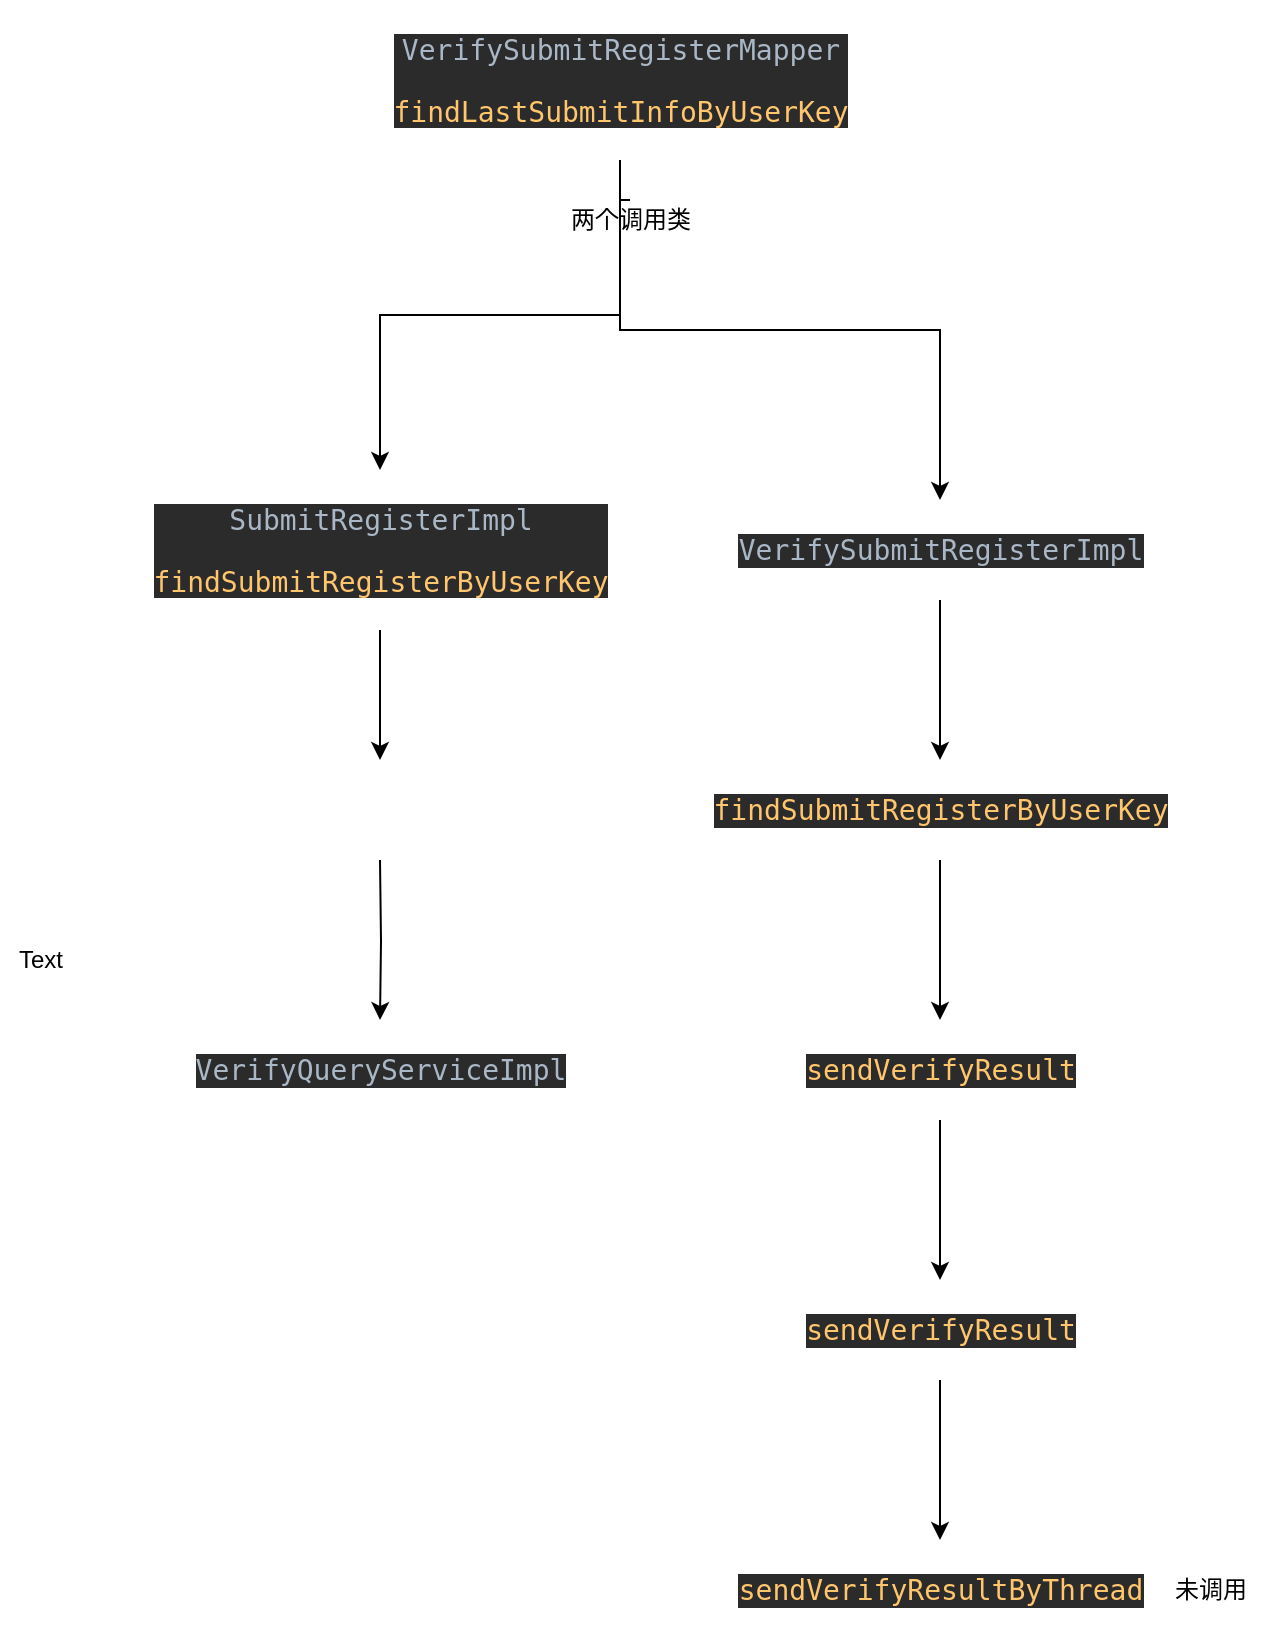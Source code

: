 <mxfile version="16.4.2" type="github">
  <diagram id="TBjX2BFPpvs-VWPOOSXr" name="Page-1">
    <mxGraphModel dx="1234" dy="793" grid="1" gridSize="10" guides="1" tooltips="1" connect="1" arrows="1" fold="1" page="1" pageScale="1" pageWidth="827" pageHeight="1169" math="0" shadow="0">
      <root>
        <mxCell id="0" />
        <mxCell id="1" parent="0" />
        <mxCell id="NLxJAHFHyDMRl1fhQd-c-1" value="&lt;pre style=&quot;background-color: #2b2b2b ; color: #a9b7c6 ; font-family: &amp;#34;jetbrains mono&amp;#34; , monospace ; font-size: 10.5pt&quot;&gt;VerifySubmitRegisterMapper&lt;br&gt;&lt;pre style=&quot;font-family: &amp;#34;jetbrains mono&amp;#34; , monospace ; font-size: 10.5pt&quot;&gt;&lt;span style=&quot;color: rgb(255 , 198 , 109)&quot;&gt;findLastSubmitInfoByUserKey&lt;/span&gt;&lt;/pre&gt;&lt;/pre&gt;" style="text;html=1;align=center;verticalAlign=middle;resizable=0;points=[];autosize=1;strokeColor=none;fillColor=none;" vertex="1" parent="1">
          <mxGeometry x="220" y="30" width="240" height="80" as="geometry" />
        </mxCell>
        <mxCell id="NLxJAHFHyDMRl1fhQd-c-29" value="" style="edgeStyle=orthogonalEdgeStyle;rounded=0;orthogonalLoop=1;jettySize=auto;html=1;" edge="1" parent="1" source="NLxJAHFHyDMRl1fhQd-c-1" target="NLxJAHFHyDMRl1fhQd-c-4">
          <mxGeometry relative="1" as="geometry">
            <mxPoint x="330" y="120" as="sourcePoint" />
            <mxPoint x="460" y="190" as="targetPoint" />
          </mxGeometry>
        </mxCell>
        <mxCell id="NLxJAHFHyDMRl1fhQd-c-23" value="" style="edgeStyle=orthogonalEdgeStyle;rounded=0;orthogonalLoop=1;jettySize=auto;html=1;" edge="1" parent="1" source="NLxJAHFHyDMRl1fhQd-c-4">
          <mxGeometry relative="1" as="geometry">
            <mxPoint x="220" y="410" as="targetPoint" />
          </mxGeometry>
        </mxCell>
        <mxCell id="NLxJAHFHyDMRl1fhQd-c-4" value="&lt;pre style=&quot;background-color: #2b2b2b ; color: #a9b7c6 ; font-family: &amp;#34;jetbrains mono&amp;#34; , monospace ; font-size: 10.5pt&quot;&gt;&lt;pre style=&quot;font-family: &amp;#34;jetbrains mono&amp;#34; , monospace ; font-size: 10.5pt&quot;&gt;SubmitRegisterImpl&lt;/pre&gt;&lt;pre style=&quot;font-family: &amp;#34;jetbrains mono&amp;#34; , monospace ; font-size: 10.5pt&quot;&gt;&lt;pre style=&quot;font-size: 10.5pt ; font-family: &amp;#34;jetbrains mono&amp;#34; , monospace&quot;&gt;&lt;span style=&quot;color: rgb(255 , 198 , 109)&quot;&gt;findSubmitRegisterByUserKey&lt;/span&gt;&lt;/pre&gt;&lt;/pre&gt;&lt;/pre&gt;" style="text;html=1;align=center;verticalAlign=middle;resizable=0;points=[];autosize=1;strokeColor=none;fillColor=none;" vertex="1" parent="1">
          <mxGeometry x="100" y="265" width="240" height="80" as="geometry" />
        </mxCell>
        <mxCell id="NLxJAHFHyDMRl1fhQd-c-12" value="" style="edgeStyle=orthogonalEdgeStyle;rounded=0;orthogonalLoop=1;jettySize=auto;html=1;" edge="1" parent="1" source="NLxJAHFHyDMRl1fhQd-c-6" target="NLxJAHFHyDMRl1fhQd-c-11">
          <mxGeometry relative="1" as="geometry" />
        </mxCell>
        <mxCell id="NLxJAHFHyDMRl1fhQd-c-6" value="&lt;pre style=&quot;background-color: #2b2b2b ; color: #a9b7c6 ; font-family: &amp;#34;jetbrains mono&amp;#34; , monospace ; font-size: 10.5pt&quot;&gt;&lt;pre style=&quot;font-family: &amp;#34;jetbrains mono&amp;#34; , monospace ; font-size: 10.5pt&quot;&gt;VerifySubmitRegisterImpl&lt;/pre&gt;&lt;/pre&gt;" style="text;html=1;align=center;verticalAlign=middle;resizable=0;points=[];autosize=1;strokeColor=none;fillColor=none;" vertex="1" parent="1">
          <mxGeometry x="390" y="280" width="220" height="50" as="geometry" />
        </mxCell>
        <mxCell id="NLxJAHFHyDMRl1fhQd-c-14" value="" style="edgeStyle=orthogonalEdgeStyle;rounded=0;orthogonalLoop=1;jettySize=auto;html=1;" edge="1" parent="1" source="NLxJAHFHyDMRl1fhQd-c-11" target="NLxJAHFHyDMRl1fhQd-c-13">
          <mxGeometry relative="1" as="geometry" />
        </mxCell>
        <mxCell id="NLxJAHFHyDMRl1fhQd-c-11" value="&lt;pre style=&quot;background-color: #2b2b2b ; color: #a9b7c6 ; font-family: &amp;quot;jetbrains mono&amp;quot; , monospace ; font-size: 10.5pt&quot;&gt;&lt;span style=&quot;color: #ffc66d&quot;&gt;findSubmitRegisterByUserKey&lt;/span&gt;&lt;/pre&gt;" style="text;html=1;align=center;verticalAlign=middle;resizable=0;points=[];autosize=1;strokeColor=none;fillColor=none;" vertex="1" parent="1">
          <mxGeometry x="380" y="410" width="240" height="50" as="geometry" />
        </mxCell>
        <mxCell id="NLxJAHFHyDMRl1fhQd-c-16" value="" style="edgeStyle=orthogonalEdgeStyle;rounded=0;orthogonalLoop=1;jettySize=auto;html=1;" edge="1" parent="1" source="NLxJAHFHyDMRl1fhQd-c-13" target="NLxJAHFHyDMRl1fhQd-c-15">
          <mxGeometry relative="1" as="geometry" />
        </mxCell>
        <mxCell id="NLxJAHFHyDMRl1fhQd-c-13" value="&lt;pre style=&quot;background-color: #2b2b2b ; color: #a9b7c6 ; font-family: &amp;#34;jetbrains mono&amp;#34; , monospace ; font-size: 10.5pt&quot;&gt;&lt;pre style=&quot;font-family: &amp;#34;jetbrains mono&amp;#34; , monospace ; font-size: 10.5pt&quot;&gt;&lt;span style=&quot;color: #ffc66d&quot;&gt;sendVerifyResult&lt;/span&gt;&lt;/pre&gt;&lt;/pre&gt;" style="text;html=1;align=center;verticalAlign=middle;resizable=0;points=[];autosize=1;strokeColor=none;fillColor=none;" vertex="1" parent="1">
          <mxGeometry x="425" y="540" width="150" height="50" as="geometry" />
        </mxCell>
        <mxCell id="NLxJAHFHyDMRl1fhQd-c-18" value="" style="edgeStyle=orthogonalEdgeStyle;rounded=0;orthogonalLoop=1;jettySize=auto;html=1;" edge="1" parent="1" source="NLxJAHFHyDMRl1fhQd-c-15" target="NLxJAHFHyDMRl1fhQd-c-17">
          <mxGeometry relative="1" as="geometry" />
        </mxCell>
        <mxCell id="NLxJAHFHyDMRl1fhQd-c-15" value="&lt;pre style=&quot;background-color: #2b2b2b ; color: #a9b7c6 ; font-family: &amp;#34;jetbrains mono&amp;#34; , monospace ; font-size: 10.5pt&quot;&gt;&lt;pre style=&quot;font-family: &amp;#34;jetbrains mono&amp;#34; , monospace ; font-size: 10.5pt&quot;&gt;&lt;span style=&quot;color: #ffc66d&quot;&gt;sendVerifyResult&lt;/span&gt;&lt;/pre&gt;&lt;/pre&gt;" style="text;html=1;align=center;verticalAlign=middle;resizable=0;points=[];autosize=1;strokeColor=none;fillColor=none;" vertex="1" parent="1">
          <mxGeometry x="425" y="670" width="150" height="50" as="geometry" />
        </mxCell>
        <mxCell id="NLxJAHFHyDMRl1fhQd-c-17" value="&lt;pre style=&quot;background-color: #2b2b2b ; color: #a9b7c6 ; font-family: &amp;quot;jetbrains mono&amp;quot; , monospace ; font-size: 10.5pt&quot;&gt;&lt;span style=&quot;color: #ffc66d&quot;&gt;sendVerifyResultByThread&lt;/span&gt;&lt;/pre&gt;" style="text;html=1;align=center;verticalAlign=middle;resizable=0;points=[];autosize=1;strokeColor=none;fillColor=none;" vertex="1" parent="1">
          <mxGeometry x="390" y="800" width="220" height="50" as="geometry" />
        </mxCell>
        <mxCell id="NLxJAHFHyDMRl1fhQd-c-21" value="未调用" style="text;html=1;align=center;verticalAlign=middle;resizable=0;points=[];autosize=1;strokeColor=none;fillColor=none;" vertex="1" parent="1">
          <mxGeometry x="610" y="815" width="50" height="20" as="geometry" />
        </mxCell>
        <mxCell id="NLxJAHFHyDMRl1fhQd-c-26" value="" style="edgeStyle=orthogonalEdgeStyle;rounded=0;orthogonalLoop=1;jettySize=auto;html=1;" edge="1" parent="1" target="NLxJAHFHyDMRl1fhQd-c-25">
          <mxGeometry relative="1" as="geometry">
            <mxPoint x="220" y="460" as="sourcePoint" />
          </mxGeometry>
        </mxCell>
        <mxCell id="NLxJAHFHyDMRl1fhQd-c-24" value="Text" style="text;html=1;align=center;verticalAlign=middle;resizable=0;points=[];autosize=1;strokeColor=none;fillColor=none;" vertex="1" parent="1">
          <mxGeometry x="30" y="500" width="40" height="20" as="geometry" />
        </mxCell>
        <mxCell id="NLxJAHFHyDMRl1fhQd-c-25" value="&lt;pre style=&quot;background-color: #2b2b2b ; color: #a9b7c6 ; font-family: &amp;#34;jetbrains mono&amp;#34; , monospace ; font-size: 10.5pt&quot;&gt;&lt;pre style=&quot;font-family: &amp;#34;jetbrains mono&amp;#34; , monospace ; font-size: 10.5pt&quot;&gt;&lt;pre style=&quot;font-family: &amp;#34;jetbrains mono&amp;#34; , monospace ; font-size: 10.5pt&quot;&gt;&lt;pre style=&quot;font-size: 10.5pt ; font-family: &amp;#34;jetbrains mono&amp;#34; , monospace&quot;&gt;&lt;pre style=&quot;font-family: &amp;#34;jetbrains mono&amp;#34; , monospace ; font-size: 10.5pt&quot;&gt;VerifyQueryServiceImpl&lt;/pre&gt;&lt;/pre&gt;&lt;/pre&gt;&lt;/pre&gt;&lt;/pre&gt;" style="text;html=1;align=center;verticalAlign=middle;resizable=0;points=[];autosize=1;strokeColor=none;fillColor=none;" vertex="1" parent="1">
          <mxGeometry x="120" y="540" width="200" height="50" as="geometry" />
        </mxCell>
        <mxCell id="NLxJAHFHyDMRl1fhQd-c-30" value="" style="edgeStyle=orthogonalEdgeStyle;rounded=0;orthogonalLoop=1;jettySize=auto;html=1;startArrow=none;" edge="1" parent="1" source="NLxJAHFHyDMRl1fhQd-c-1" target="NLxJAHFHyDMRl1fhQd-c-6">
          <mxGeometry relative="1" as="geometry">
            <mxPoint x="330" y="120" as="sourcePoint" />
            <mxPoint x="230" y="290" as="targetPoint" />
          </mxGeometry>
        </mxCell>
        <mxCell id="NLxJAHFHyDMRl1fhQd-c-20" value="两个调用类" style="text;html=1;align=center;verticalAlign=middle;resizable=0;points=[];autosize=1;strokeColor=none;fillColor=none;" vertex="1" parent="1">
          <mxGeometry x="305" y="130" width="80" height="20" as="geometry" />
        </mxCell>
        <mxCell id="NLxJAHFHyDMRl1fhQd-c-32" value="" style="edgeStyle=orthogonalEdgeStyle;rounded=0;orthogonalLoop=1;jettySize=auto;html=1;endArrow=none;" edge="1" parent="1" source="NLxJAHFHyDMRl1fhQd-c-1" target="NLxJAHFHyDMRl1fhQd-c-20">
          <mxGeometry relative="1" as="geometry">
            <mxPoint x="340" y="110" as="sourcePoint" />
            <mxPoint x="500" y="280" as="targetPoint" />
          </mxGeometry>
        </mxCell>
      </root>
    </mxGraphModel>
  </diagram>
</mxfile>
